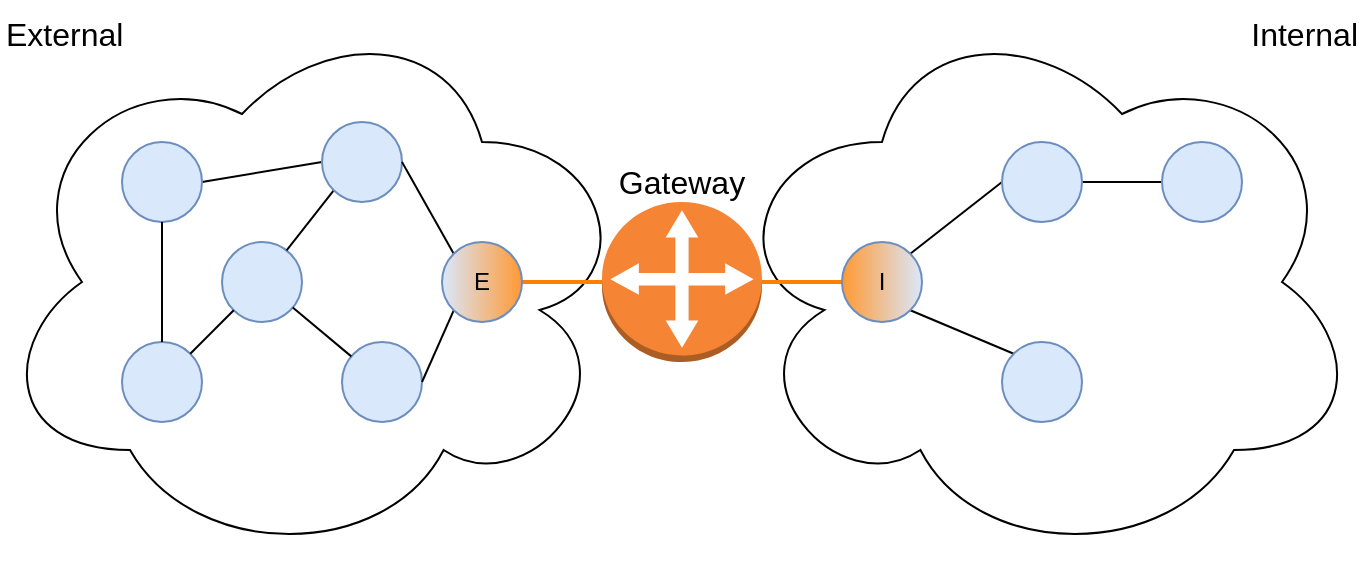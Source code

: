 <mxfile version="13.3.9" type="device"><diagram id="l8hXMBHkgcEJcSW0mbfh" name="Page-1"><mxGraphModel dx="1106" dy="1003" grid="1" gridSize="10" guides="1" tooltips="1" connect="1" arrows="1" fold="1" page="1" pageScale="1" pageWidth="1169" pageHeight="827" math="0" shadow="0"><root><mxCell id="0"/><mxCell id="1" parent="0"/><mxCell id="4JpRdWR6ekXdGeoa9tXZ-31" value="External" style="ellipse;shape=cloud;whiteSpace=wrap;html=1;gradientColor=#FF9933;fillColor=none;flipH=1;verticalAlign=top;align=left;fontStyle=0;fontSize=16;" parent="1" vertex="1"><mxGeometry x="140" y="20" width="320" height="280" as="geometry"/></mxCell><mxCell id="4JpRdWR6ekXdGeoa9tXZ-33" value="Internal" style="ellipse;shape=cloud;whiteSpace=wrap;html=1;gradientColor=#FF9933;fillColor=none;align=right;verticalAlign=top;fontStyle=0;fontSize=16;" parent="1" vertex="1"><mxGeometry x="500" y="20" width="320" height="280" as="geometry"/></mxCell><mxCell id="4JpRdWR6ekXdGeoa9tXZ-7" value="" style="ellipse;whiteSpace=wrap;html=1;aspect=fixed;fillColor=#dae8fc;strokeColor=#6c8ebf;" parent="1" vertex="1"><mxGeometry x="250" y="140" width="40" height="40" as="geometry"/></mxCell><mxCell id="4JpRdWR6ekXdGeoa9tXZ-9" style="edgeStyle=none;rounded=0;html=1;exitX=0;exitY=0.5;entryX=1;entryY=0.5;endArrow=none;endFill=0;jettySize=auto;orthogonalLoop=1;exitDx=0;exitDy=0;entryDx=0;entryDy=0;" parent="1" source="4JpRdWR6ekXdGeoa9tXZ-11" target="4JpRdWR6ekXdGeoa9tXZ-26" edge="1"><mxGeometry relative="1" as="geometry"/></mxCell><mxCell id="4JpRdWR6ekXdGeoa9tXZ-10" style="edgeStyle=none;rounded=0;html=1;exitX=0;exitY=1;endArrow=none;endFill=0;jettySize=auto;orthogonalLoop=1;" parent="1" source="4JpRdWR6ekXdGeoa9tXZ-11" target="4JpRdWR6ekXdGeoa9tXZ-7" edge="1"><mxGeometry relative="1" as="geometry"/></mxCell><mxCell id="4JpRdWR6ekXdGeoa9tXZ-11" value="" style="ellipse;whiteSpace=wrap;html=1;aspect=fixed;fillColor=#dae8fc;strokeColor=#6c8ebf;" parent="1" vertex="1"><mxGeometry x="300" y="80" width="40" height="40" as="geometry"/></mxCell><mxCell id="4JpRdWR6ekXdGeoa9tXZ-12" value="" style="ellipse;whiteSpace=wrap;html=1;aspect=fixed;fillColor=#dae8fc;strokeColor=#6c8ebf;" parent="1" vertex="1"><mxGeometry x="200" y="190" width="40" height="40" as="geometry"/></mxCell><mxCell id="4JpRdWR6ekXdGeoa9tXZ-13" style="edgeStyle=none;rounded=0;html=1;exitX=0;exitY=1;entryX=1;entryY=0;endArrow=none;endFill=0;jettySize=auto;orthogonalLoop=1;exitDx=0;exitDy=0;entryDx=0;entryDy=0;" parent="1" source="4JpRdWR6ekXdGeoa9tXZ-7" target="4JpRdWR6ekXdGeoa9tXZ-12" edge="1"><mxGeometry relative="1" as="geometry"/></mxCell><mxCell id="4JpRdWR6ekXdGeoa9tXZ-14" value="" style="ellipse;whiteSpace=wrap;html=1;aspect=fixed;fillColor=#dae8fc;strokeColor=#6c8ebf;" parent="1" vertex="1"><mxGeometry x="310" y="190" width="40" height="40" as="geometry"/></mxCell><mxCell id="4JpRdWR6ekXdGeoa9tXZ-15" style="rounded=0;html=1;exitX=1;exitY=0;entryX=0;entryY=0.5;endArrow=none;endFill=0;jettySize=auto;orthogonalLoop=1;" parent="1" source="4JpRdWR6ekXdGeoa9tXZ-17" target="4JpRdWR6ekXdGeoa9tXZ-20" edge="1"><mxGeometry relative="1" as="geometry"/></mxCell><mxCell id="4JpRdWR6ekXdGeoa9tXZ-16" style="edgeStyle=none;rounded=0;html=1;exitX=1;exitY=1;entryX=0;entryY=0;endArrow=none;endFill=0;jettySize=auto;orthogonalLoop=1;" parent="1" source="4JpRdWR6ekXdGeoa9tXZ-17" target="4JpRdWR6ekXdGeoa9tXZ-18" edge="1"><mxGeometry relative="1" as="geometry"/></mxCell><mxCell id="4JpRdWR6ekXdGeoa9tXZ-18" value="" style="ellipse;whiteSpace=wrap;html=1;aspect=fixed;fillColor=#dae8fc;strokeColor=#6c8ebf;" parent="1" vertex="1"><mxGeometry x="640" y="190" width="40" height="40" as="geometry"/></mxCell><mxCell id="4JpRdWR6ekXdGeoa9tXZ-19" style="edgeStyle=none;rounded=0;html=1;exitX=1;exitY=0.5;endArrow=none;endFill=0;jettySize=auto;orthogonalLoop=1;" parent="1" source="4JpRdWR6ekXdGeoa9tXZ-20" target="4JpRdWR6ekXdGeoa9tXZ-25" edge="1"><mxGeometry relative="1" as="geometry"/></mxCell><mxCell id="4JpRdWR6ekXdGeoa9tXZ-20" value="" style="ellipse;whiteSpace=wrap;html=1;aspect=fixed;fillColor=#dae8fc;strokeColor=#6c8ebf;" parent="1" vertex="1"><mxGeometry x="640" y="90" width="40" height="40" as="geometry"/></mxCell><mxCell id="4JpRdWR6ekXdGeoa9tXZ-22" style="edgeStyle=none;rounded=0;html=1;exitX=0;exitY=1;entryX=1;entryY=0.5;endArrow=none;endFill=0;jettySize=auto;orthogonalLoop=1;" parent="1" source="4JpRdWR6ekXdGeoa9tXZ-24" target="4JpRdWR6ekXdGeoa9tXZ-14" edge="1"><mxGeometry relative="1" as="geometry"/></mxCell><mxCell id="4JpRdWR6ekXdGeoa9tXZ-23" style="edgeStyle=none;rounded=0;html=1;exitX=0;exitY=0;entryX=1;entryY=0.5;endArrow=none;endFill=0;jettySize=auto;orthogonalLoop=1;" parent="1" source="4JpRdWR6ekXdGeoa9tXZ-24" target="4JpRdWR6ekXdGeoa9tXZ-11" edge="1"><mxGeometry relative="1" as="geometry"/></mxCell><mxCell id="4JpRdWR6ekXdGeoa9tXZ-25" value="" style="ellipse;whiteSpace=wrap;html=1;aspect=fixed;fillColor=#dae8fc;strokeColor=#6c8ebf;" parent="1" vertex="1"><mxGeometry x="720" y="90" width="40" height="40" as="geometry"/></mxCell><mxCell id="4JpRdWR6ekXdGeoa9tXZ-26" value="" style="ellipse;whiteSpace=wrap;html=1;aspect=fixed;fillColor=#dae8fc;strokeColor=#6c8ebf;" parent="1" vertex="1"><mxGeometry x="200" y="90" width="40" height="40" as="geometry"/></mxCell><mxCell id="4JpRdWR6ekXdGeoa9tXZ-29" value="" style="edgeStyle=orthogonalEdgeStyle;rounded=0;orthogonalLoop=1;jettySize=auto;html=1;endArrow=none;endFill=0;strokeWidth=2;strokeColor=#FF8000;" parent="1" source="4JpRdWR6ekXdGeoa9tXZ-27" target="4JpRdWR6ekXdGeoa9tXZ-17" edge="1"><mxGeometry relative="1" as="geometry"/></mxCell><mxCell id="4JpRdWR6ekXdGeoa9tXZ-30" value="" style="edgeStyle=orthogonalEdgeStyle;rounded=0;orthogonalLoop=1;jettySize=auto;html=1;endArrow=none;endFill=0;strokeWidth=2;strokeColor=#FF8000;" parent="1" source="4JpRdWR6ekXdGeoa9tXZ-27" target="4JpRdWR6ekXdGeoa9tXZ-24" edge="1"><mxGeometry relative="1" as="geometry"/></mxCell><mxCell id="4JpRdWR6ekXdGeoa9tXZ-34" value="Gateway" style="text;html=1;strokeColor=none;fillColor=none;align=center;verticalAlign=middle;whiteSpace=wrap;rounded=0;shadow=0;sketch=0;fontSize=16;" parent="1" vertex="1"><mxGeometry x="440" y="100" width="80" height="20" as="geometry"/></mxCell><mxCell id="4JpRdWR6ekXdGeoa9tXZ-17" value="I" style="ellipse;whiteSpace=wrap;html=1;aspect=fixed;fillColor=#dae8fc;strokeColor=#6c8ebf;gradientDirection=west;gradientColor=#FF9933;" parent="1" vertex="1"><mxGeometry x="560" y="140" width="40" height="40" as="geometry"/></mxCell><mxCell id="4JpRdWR6ekXdGeoa9tXZ-24" value="E" style="ellipse;whiteSpace=wrap;html=1;aspect=fixed;fillColor=#dae8fc;strokeColor=#6c8ebf;gradientDirection=east;gradientColor=#FF9933;" parent="1" vertex="1"><mxGeometry x="360" y="140" width="40" height="40" as="geometry"/></mxCell><mxCell id="4JpRdWR6ekXdGeoa9tXZ-27" value="" style="outlineConnect=0;dashed=0;verticalLabelPosition=bottom;verticalAlign=top;align=center;html=1;shape=mxgraph.aws3.customer_gateway;fillColor=#F58534;gradientColor=none;shadow=0;sketch=0;" parent="1" vertex="1"><mxGeometry x="440" y="120" width="80" height="80" as="geometry"/></mxCell><mxCell id="ru0wU63JOJBTmiP0VdK4-1" style="edgeStyle=none;rounded=0;html=1;endArrow=none;endFill=0;jettySize=auto;orthogonalLoop=1;" edge="1" parent="1" source="4JpRdWR6ekXdGeoa9tXZ-7" target="4JpRdWR6ekXdGeoa9tXZ-14"><mxGeometry relative="1" as="geometry"><mxPoint x="295.858" y="144.142" as="sourcePoint"/><mxPoint x="250" y="170" as="targetPoint"/></mxGeometry></mxCell><mxCell id="ru0wU63JOJBTmiP0VdK4-4" style="edgeStyle=none;rounded=0;html=1;entryX=0.5;entryY=0;endArrow=none;endFill=0;jettySize=auto;orthogonalLoop=1;entryDx=0;entryDy=0;exitX=0.5;exitY=1;exitDx=0;exitDy=0;" edge="1" parent="1" source="4JpRdWR6ekXdGeoa9tXZ-26" target="4JpRdWR6ekXdGeoa9tXZ-12"><mxGeometry relative="1" as="geometry"><mxPoint x="305.858" y="154.142" as="sourcePoint"/><mxPoint x="260" y="180" as="targetPoint"/></mxGeometry></mxCell></root></mxGraphModel></diagram></mxfile>